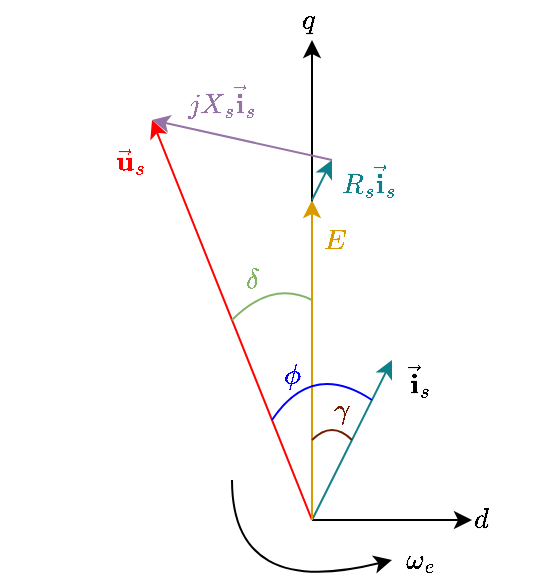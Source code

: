 <mxfile version="24.4.10" type="github">
  <diagram name="第 1 页" id="bCNPC1Wj3j-4zLxV8QfG">
    <mxGraphModel dx="422" dy="289" grid="1" gridSize="10" guides="1" tooltips="1" connect="1" arrows="1" fold="1" page="1" pageScale="1" pageWidth="827" pageHeight="1169" math="1" shadow="0">
      <root>
        <mxCell id="0" />
        <mxCell id="1" parent="0" />
        <mxCell id="CBYcRYqiomnFLM2rLD_o-1" value="" style="endArrow=classic;html=1;rounded=0;" parent="1" edge="1">
          <mxGeometry width="50" height="50" relative="1" as="geometry">
            <mxPoint x="400" y="400" as="sourcePoint" />
            <mxPoint x="400" y="160" as="targetPoint" />
          </mxGeometry>
        </mxCell>
        <mxCell id="CBYcRYqiomnFLM2rLD_o-2" value="" style="endArrow=classic;html=1;rounded=0;" parent="1" edge="1">
          <mxGeometry width="50" height="50" relative="1" as="geometry">
            <mxPoint x="400" y="400" as="sourcePoint" />
            <mxPoint x="480" y="400" as="targetPoint" />
          </mxGeometry>
        </mxCell>
        <mxCell id="CBYcRYqiomnFLM2rLD_o-3" value="$$q$$" style="text;html=1;align=center;verticalAlign=middle;whiteSpace=wrap;rounded=0;" parent="1" vertex="1">
          <mxGeometry x="390" y="140" width="17" height="20" as="geometry" />
        </mxCell>
        <mxCell id="CBYcRYqiomnFLM2rLD_o-4" value="$$d$$" style="text;html=1;align=center;verticalAlign=middle;whiteSpace=wrap;rounded=0;" parent="1" vertex="1">
          <mxGeometry x="480" y="390" width="10" height="20" as="geometry" />
        </mxCell>
        <mxCell id="CBYcRYqiomnFLM2rLD_o-5" value="" style="endArrow=classic;html=1;rounded=0;fillColor=#b0e3e6;strokeColor=#0e8088;" parent="1" edge="1">
          <mxGeometry width="50" height="50" relative="1" as="geometry">
            <mxPoint x="400" y="400" as="sourcePoint" />
            <mxPoint x="440" y="320" as="targetPoint" />
          </mxGeometry>
        </mxCell>
        <mxCell id="CBYcRYqiomnFLM2rLD_o-6" value="" style="endArrow=classic;html=1;rounded=0;fillColor=#e51400;strokeColor=#ff0000;" parent="1" edge="1">
          <mxGeometry width="50" height="50" relative="1" as="geometry">
            <mxPoint x="400" y="400" as="sourcePoint" />
            <mxPoint x="320" y="200" as="targetPoint" />
          </mxGeometry>
        </mxCell>
        <mxCell id="CBYcRYqiomnFLM2rLD_o-7" value="" style="endArrow=classic;html=1;rounded=0;fillColor=#ffe6cc;strokeColor=#d79b00;" parent="1" edge="1">
          <mxGeometry width="50" height="50" relative="1" as="geometry">
            <mxPoint x="400" y="400" as="sourcePoint" />
            <mxPoint x="400" y="240" as="targetPoint" />
          </mxGeometry>
        </mxCell>
        <mxCell id="CBYcRYqiomnFLM2rLD_o-8" value="" style="endArrow=classic;html=1;rounded=0;fillColor=#b0e3e6;strokeColor=#0e8088;" parent="1" edge="1">
          <mxGeometry width="50" height="50" relative="1" as="geometry">
            <mxPoint x="400" y="240" as="sourcePoint" />
            <mxPoint x="410" y="220" as="targetPoint" />
          </mxGeometry>
        </mxCell>
        <mxCell id="CBYcRYqiomnFLM2rLD_o-9" value="" style="endArrow=classic;html=1;rounded=0;fillColor=#e1d5e7;strokeColor=#9673a6;" parent="1" edge="1">
          <mxGeometry width="50" height="50" relative="1" as="geometry">
            <mxPoint x="410" y="220" as="sourcePoint" />
            <mxPoint x="320" y="200" as="targetPoint" />
          </mxGeometry>
        </mxCell>
        <mxCell id="CBYcRYqiomnFLM2rLD_o-17" value="" style="endArrow=classic;html=1;rounded=0;curved=1;" parent="1" edge="1">
          <mxGeometry width="50" height="50" relative="1" as="geometry">
            <mxPoint x="360" y="380" as="sourcePoint" />
            <mxPoint x="440" y="420" as="targetPoint" />
            <Array as="points">
              <mxPoint x="360" y="440" />
            </Array>
          </mxGeometry>
        </mxCell>
        <mxCell id="CBYcRYqiomnFLM2rLD_o-18" value="$$\omega_{e}$$" style="text;html=1;align=center;verticalAlign=middle;whiteSpace=wrap;rounded=0;" parent="1" vertex="1">
          <mxGeometry x="444" y="410" width="20" height="20" as="geometry" />
        </mxCell>
        <mxCell id="CBYcRYqiomnFLM2rLD_o-19" value="$$\gamma$$" style="text;html=1;align=center;verticalAlign=middle;whiteSpace=wrap;rounded=0;fontColor=#6d1f00;" parent="1" vertex="1">
          <mxGeometry x="407" y="340" width="16" height="10" as="geometry" />
        </mxCell>
        <mxCell id="CBYcRYqiomnFLM2rLD_o-20" value="" style="endArrow=none;html=1;rounded=0;curved=1;endFill=0;fontColor=#00ff00;strokeColor=#6D1F00;fillColor=#a0522d;" parent="1" edge="1">
          <mxGeometry width="50" height="50" relative="1" as="geometry">
            <mxPoint x="400" y="360" as="sourcePoint" />
            <mxPoint x="420" y="360" as="targetPoint" />
            <Array as="points">
              <mxPoint x="410" y="350" />
            </Array>
          </mxGeometry>
        </mxCell>
        <mxCell id="CBYcRYqiomnFLM2rLD_o-22" value="" style="endArrow=none;html=1;rounded=0;curved=1;strokeColor=#0000ff;" parent="1" edge="1">
          <mxGeometry width="50" height="50" relative="1" as="geometry">
            <mxPoint x="380" y="350" as="sourcePoint" />
            <mxPoint x="430" y="340" as="targetPoint" />
            <Array as="points">
              <mxPoint x="400" y="320" />
            </Array>
          </mxGeometry>
        </mxCell>
        <mxCell id="CBYcRYqiomnFLM2rLD_o-23" value="$$\phi$$" style="text;html=1;align=center;verticalAlign=middle;whiteSpace=wrap;rounded=0;fontColor=#0000ff;" parent="1" vertex="1">
          <mxGeometry x="380" y="320" width="21" height="15" as="geometry" />
        </mxCell>
        <mxCell id="CBYcRYqiomnFLM2rLD_o-24" value="" style="endArrow=none;html=1;rounded=0;curved=1;fillColor=#d5e8d4;strokeColor=#82b366;" parent="1" edge="1">
          <mxGeometry width="50" height="50" relative="1" as="geometry">
            <mxPoint x="360" y="300" as="sourcePoint" />
            <mxPoint x="400" y="290" as="targetPoint" />
            <Array as="points">
              <mxPoint x="380" y="280" />
            </Array>
          </mxGeometry>
        </mxCell>
        <mxCell id="CBYcRYqiomnFLM2rLD_o-25" value="$$\delta$$" style="text;html=1;align=center;verticalAlign=middle;whiteSpace=wrap;rounded=0;fontColor=#82b366;" parent="1" vertex="1">
          <mxGeometry x="360" y="270" width="20" height="20" as="geometry" />
        </mxCell>
        <mxCell id="CBYcRYqiomnFLM2rLD_o-27" value="$$\vec{\mathbf{u}}_{s}$$" style="text;html=1;align=center;verticalAlign=middle;whiteSpace=wrap;rounded=0;fontColor=#ff0000;" parent="1" vertex="1">
          <mxGeometry x="300" y="210" width="20" height="20" as="geometry" />
        </mxCell>
        <mxCell id="CBYcRYqiomnFLM2rLD_o-28" value="$$j X_{s} \vec{\mathbf{i}}_{s}$$" style="text;html=1;align=center;verticalAlign=middle;whiteSpace=wrap;rounded=0;fontColor=#9673a6;" parent="1" vertex="1">
          <mxGeometry x="340" y="180" width="30" height="20" as="geometry" />
        </mxCell>
        <mxCell id="CBYcRYqiomnFLM2rLD_o-29" value="$$R_{s} \vec{\mathbf{i}}_{s}$$" style="text;html=1;align=center;verticalAlign=middle;whiteSpace=wrap;rounded=0;fontColor=#0e8088;" parent="1" vertex="1">
          <mxGeometry x="414" y="220" width="30" height="20" as="geometry" />
        </mxCell>
        <mxCell id="CBYcRYqiomnFLM2rLD_o-30" value="$$E$$" style="text;html=1;align=center;verticalAlign=middle;whiteSpace=wrap;rounded=0;fontColor=#d79b00;" parent="1" vertex="1">
          <mxGeometry x="401" y="250" width="20" height="20" as="geometry" />
        </mxCell>
        <mxCell id="CBYcRYqiomnFLM2rLD_o-31" value="$$\vec{\mathbf{i}}_{s}$$" style="text;html=1;align=center;verticalAlign=middle;whiteSpace=wrap;rounded=0;" parent="1" vertex="1">
          <mxGeometry x="444" y="320" width="20" height="20" as="geometry" />
        </mxCell>
      </root>
    </mxGraphModel>
  </diagram>
</mxfile>
